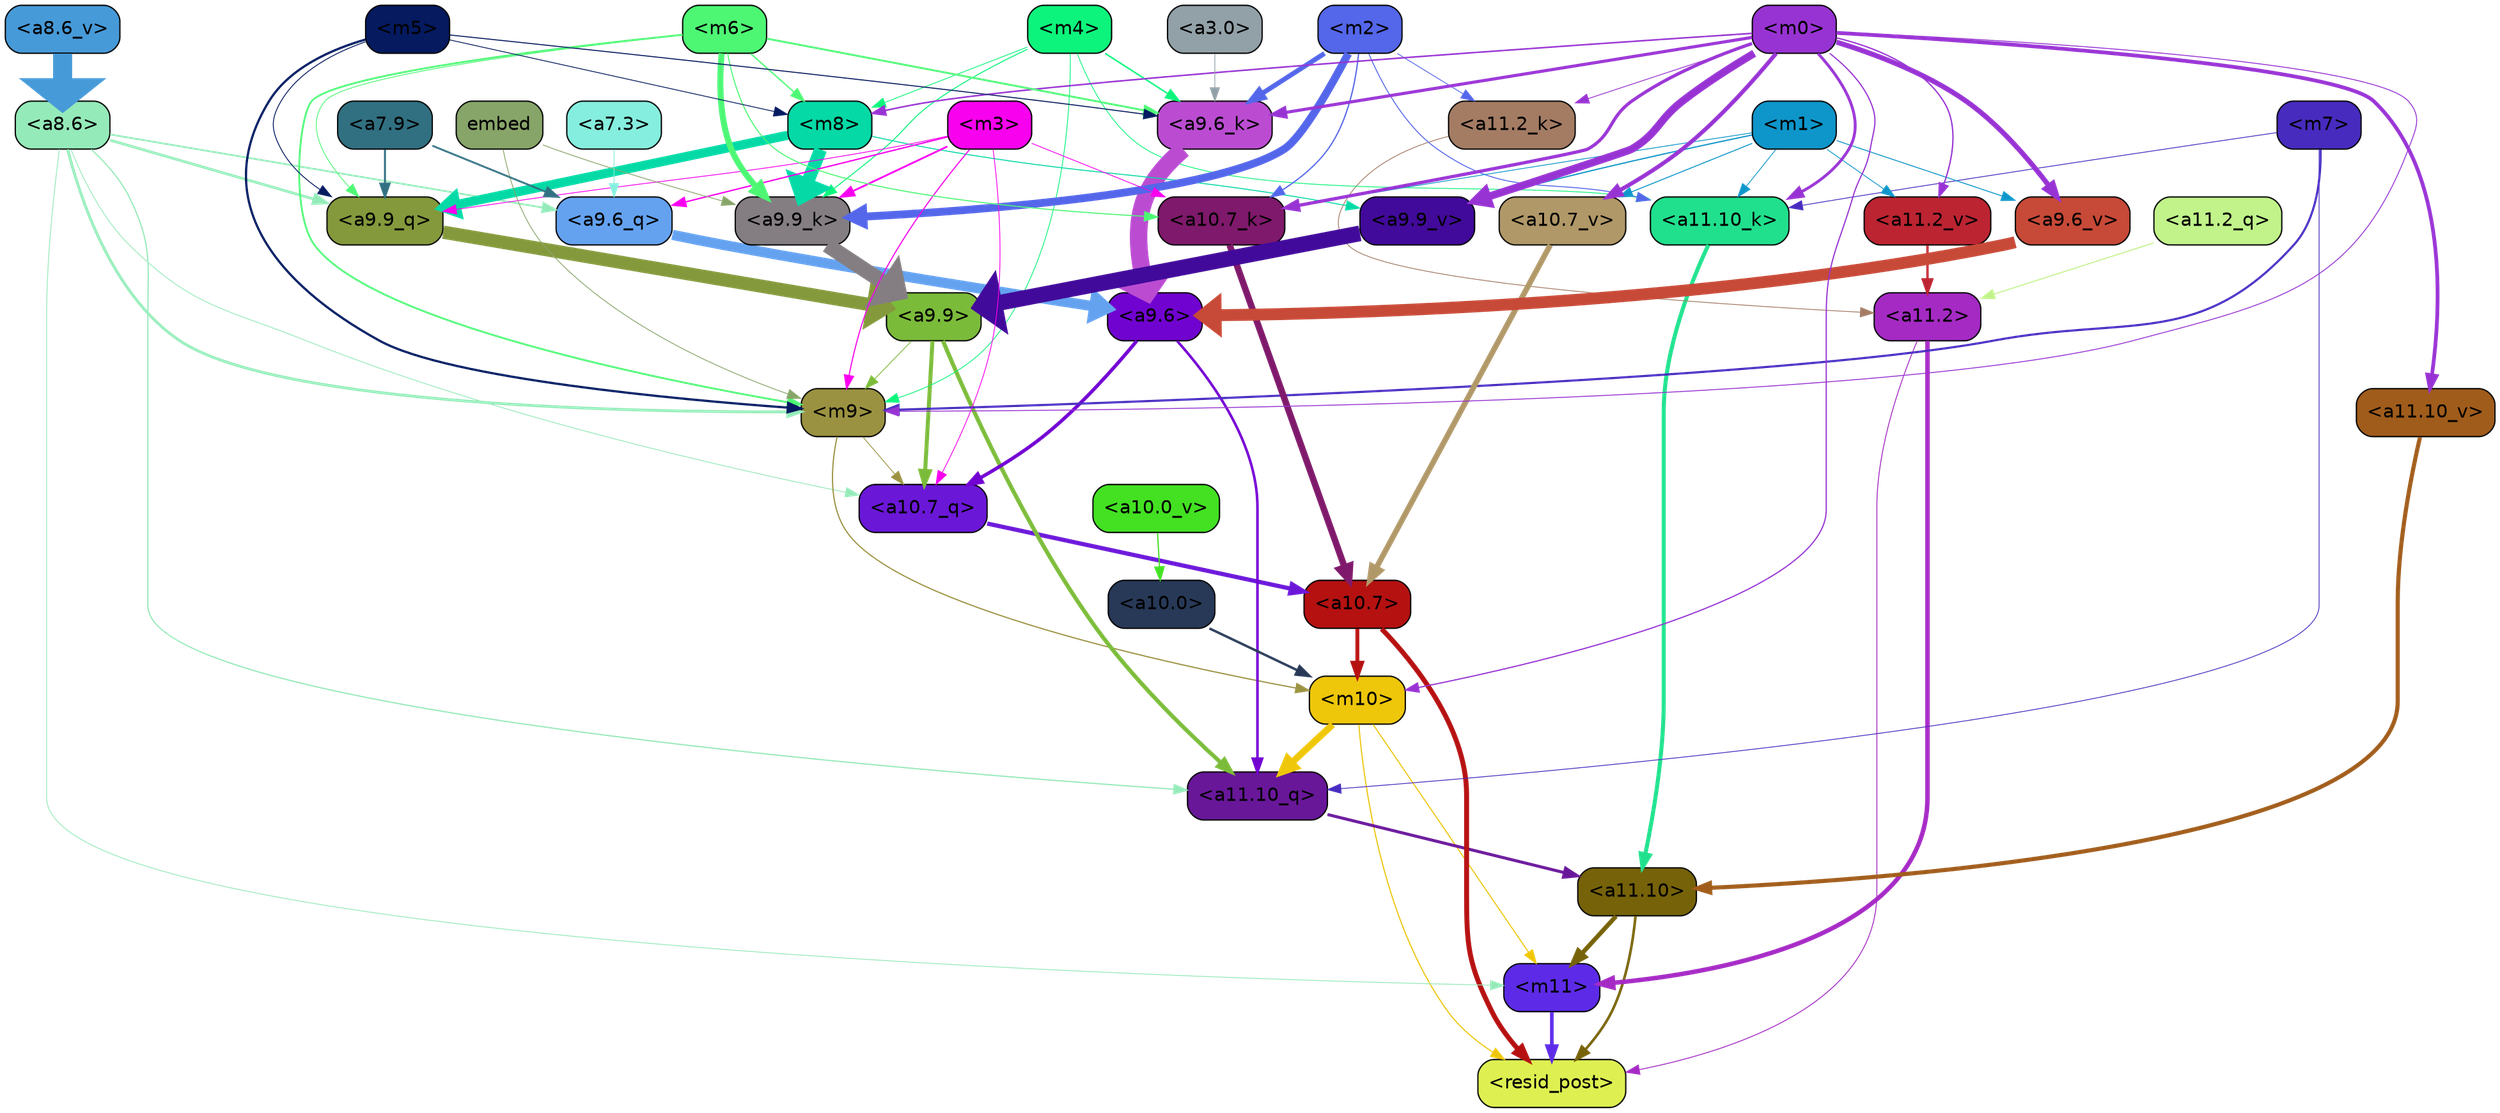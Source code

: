 strict digraph "" {
	graph [bgcolor=transparent,
		layout=dot,
		overlap=false,
		splines=true
	];
	"<m11>"	[color=black,
		fillcolor="#5d2be7",
		fontname=Helvetica,
		shape=box,
		style="filled, rounded"];
	"<resid_post>"	[color=black,
		fillcolor="#def051",
		fontname=Helvetica,
		shape=box,
		style="filled, rounded"];
	"<m11>" -> "<resid_post>"	[color="#5d2be7",
		penwidth=2.702841281890869];
	"<a11.10>"	[color=black,
		fillcolor="#766209",
		fontname=Helvetica,
		shape=box,
		style="filled, rounded"];
	"<a11.10>" -> "<m11>"	[color="#766209",
		penwidth=3.3565988540649414];
	"<a11.10>" -> "<resid_post>"	[color="#766209",
		penwidth=1.9347846508026123];
	"<a11.2>"	[color=black,
		fillcolor="#a52ac4",
		fontname=Helvetica,
		shape=box,
		style="filled, rounded"];
	"<a11.2>" -> "<m11>"	[color="#a52ac4",
		penwidth=3.357710838317871];
	"<a11.2>" -> "<resid_post>"	[color="#a52ac4",
		penwidth=0.6756799221038818];
	"<m10>"	[color=black,
		fillcolor="#eec60a",
		fontname=Helvetica,
		shape=box,
		style="filled, rounded"];
	"<m10>" -> "<m11>"	[color="#eec60a",
		penwidth=0.7995781898498535];
	"<m10>" -> "<resid_post>"	[color="#eec60a",
		penwidth=0.84842848777771];
	"<a11.10_q>"	[color=black,
		fillcolor="#681799",
		fontname=Helvetica,
		shape=box,
		style="filled, rounded"];
	"<m10>" -> "<a11.10_q>"	[color="#eec60a",
		penwidth=5.131217956542969];
	"<a10.7>"	[color=black,
		fillcolor="#b51111",
		fontname=Helvetica,
		shape=box,
		style="filled, rounded"];
	"<a10.7>" -> "<resid_post>"	[color="#b51111",
		penwidth=3.701959013938904];
	"<a10.7>" -> "<m10>"	[color="#b51111",
		penwidth=2.9233598709106445];
	"<a8.6>"	[color=black,
		fillcolor="#95eab9",
		fontname=Helvetica,
		shape=box,
		style="filled, rounded"];
	"<a8.6>" -> "<m11>"	[color="#95eab9",
		penwidth=0.6];
	"<a8.6>" -> "<a11.10_q>"	[color="#95eab9",
		penwidth=0.8920164108276367];
	"<m9>"	[color=black,
		fillcolor="#9b9241",
		fontname=Helvetica,
		shape=box,
		style="filled, rounded"];
	"<a8.6>" -> "<m9>"	[color="#95eab9",
		penwidth=2.0895538330078125];
	"<a10.7_q>"	[color=black,
		fillcolor="#6b17d8",
		fontname=Helvetica,
		shape=box,
		style="filled, rounded"];
	"<a8.6>" -> "<a10.7_q>"	[color="#95eab9",
		penwidth=0.6];
	"<a9.9_q>"	[color=black,
		fillcolor="#84993c",
		fontname=Helvetica,
		shape=box,
		style="filled, rounded"];
	"<a8.6>" -> "<a9.9_q>"	[color="#95eab9",
		penwidth=1.9669651985168457];
	"<a9.6_q>"	[color=black,
		fillcolor="#64a2f0",
		fontname=Helvetica,
		shape=box,
		style="filled, rounded"];
	"<a8.6>" -> "<a9.6_q>"	[color="#95eab9",
		penwidth=1.2784099578857422];
	"<a11.10_q>" -> "<a11.10>"	[color="#681799",
		penwidth=2.230653762817383];
	"<a11.2_q>"	[color=black,
		fillcolor="#c1f38a",
		fontname=Helvetica,
		shape=box,
		style="filled, rounded"];
	"<a11.2_q>" -> "<a11.2>"	[color="#c1f38a",
		penwidth=0.7805061340332031];
	"<a11.10_k>"	[color=black,
		fillcolor="#20e08d",
		fontname=Helvetica,
		shape=box,
		style="filled, rounded"];
	"<a11.10_k>" -> "<a11.10>"	[color="#20e08d",
		penwidth=3.010073661804199];
	"<a11.2_k>"	[color=black,
		fillcolor="#a47c64",
		fontname=Helvetica,
		shape=box,
		style="filled, rounded"];
	"<a11.2_k>" -> "<a11.2>"	[color="#a47c64",
		penwidth=0.6];
	"<a11.10_v>"	[color=black,
		fillcolor="#a05c1b",
		fontname=Helvetica,
		shape=box,
		style="filled, rounded"];
	"<a11.10_v>" -> "<a11.10>"	[color="#a05c1b",
		penwidth=3.0961761474609375];
	"<a11.2_v>"	[color=black,
		fillcolor="#bc2432",
		fontname=Helvetica,
		shape=box,
		style="filled, rounded"];
	"<a11.2_v>" -> "<a11.2>"	[color="#bc2432",
		penwidth=1.7951231002807617];
	"<a9.9>"	[color=black,
		fillcolor="#7bbb3a",
		fontname=Helvetica,
		shape=box,
		style="filled, rounded"];
	"<a9.9>" -> "<a11.10_q>"	[color="#7bbb3a",
		penwidth=3.086172103881836];
	"<a9.9>" -> "<m9>"	[color="#7bbb3a",
		penwidth=0.6];
	"<a9.9>" -> "<a10.7_q>"	[color="#7bbb3a",
		penwidth=2.9829912185668945];
	"<a9.6>"	[color=black,
		fillcolor="#7103d0",
		fontname=Helvetica,
		shape=box,
		style="filled, rounded"];
	"<a9.6>" -> "<a11.10_q>"	[color="#7103d0",
		penwidth=1.9188203811645508];
	"<a9.6>" -> "<a10.7_q>"	[color="#7103d0",
		penwidth=2.6223926544189453];
	"<m7>"	[color=black,
		fillcolor="#472bbf",
		fontname=Helvetica,
		shape=box,
		style="filled, rounded"];
	"<m7>" -> "<a11.10_q>"	[color="#472bbf",
		penwidth=0.6];
	"<m7>" -> "<a11.10_k>"	[color="#472bbf",
		penwidth=0.6];
	"<m7>" -> "<m9>"	[color="#472bbf",
		penwidth=1.602376937866211];
	"<m4>"	[color=black,
		fillcolor="#0df47c",
		fontname=Helvetica,
		shape=box,
		style="filled, rounded"];
	"<m4>" -> "<a11.10_k>"	[color="#0df47c",
		penwidth=0.6];
	"<m4>" -> "<m9>"	[color="#0df47c",
		penwidth=0.6];
	"<a9.9_k>"	[color=black,
		fillcolor="#847e82",
		fontname=Helvetica,
		shape=box,
		style="filled, rounded"];
	"<m4>" -> "<a9.9_k>"	[color="#0df47c",
		penwidth=0.7440586090087891];
	"<a9.6_k>"	[color=black,
		fillcolor="#bb4cd2",
		fontname=Helvetica,
		shape=box,
		style="filled, rounded"];
	"<m4>" -> "<a9.6_k>"	[color="#0df47c",
		penwidth=1.1381549835205078];
	"<m8>"	[color=black,
		fillcolor="#05d9a6",
		fontname=Helvetica,
		shape=box,
		style="filled, rounded"];
	"<m4>" -> "<m8>"	[color="#0df47c",
		penwidth=0.6];
	"<m2>"	[color=black,
		fillcolor="#5466e9",
		fontname=Helvetica,
		shape=box,
		style="filled, rounded"];
	"<m2>" -> "<a11.10_k>"	[color="#5466e9",
		penwidth=0.7053709030151367];
	"<m2>" -> "<a11.2_k>"	[color="#5466e9",
		penwidth=0.6];
	"<a10.7_k>"	[color=black,
		fillcolor="#7f196b",
		fontname=Helvetica,
		shape=box,
		style="filled, rounded"];
	"<m2>" -> "<a10.7_k>"	[color="#5466e9",
		penwidth=0.9458351135253906];
	"<m2>" -> "<a9.9_k>"	[color="#5466e9",
		penwidth=5.899354457855225];
	"<m2>" -> "<a9.6_k>"	[color="#5466e9",
		penwidth=3.641721725463867];
	"<m1>"	[color=black,
		fillcolor="#0e96ca",
		fontname=Helvetica,
		shape=box,
		style="filled, rounded"];
	"<m1>" -> "<a11.10_k>"	[color="#0e96ca",
		penwidth=0.6];
	"<m1>" -> "<a11.2_v>"	[color="#0e96ca",
		penwidth=0.6];
	"<m1>" -> "<a10.7_k>"	[color="#0e96ca",
		penwidth=0.6];
	"<a10.7_v>"	[color=black,
		fillcolor="#b19868",
		fontname=Helvetica,
		shape=box,
		style="filled, rounded"];
	"<m1>" -> "<a10.7_v>"	[color="#0e96ca",
		penwidth=0.7276821136474609];
	"<a9.9_v>"	[color=black,
		fillcolor="#410a9a",
		fontname=Helvetica,
		shape=box,
		style="filled, rounded"];
	"<m1>" -> "<a9.9_v>"	[color="#0e96ca",
		penwidth=0.9372577667236328];
	"<a9.6_v>"	[color=black,
		fillcolor="#c74937",
		fontname=Helvetica,
		shape=box,
		style="filled, rounded"];
	"<m1>" -> "<a9.6_v>"	[color="#0e96ca",
		penwidth=0.6895580291748047];
	"<m0>"	[color=black,
		fillcolor="#9833d3",
		fontname=Helvetica,
		shape=box,
		style="filled, rounded"];
	"<m0>" -> "<m10>"	[color="#9833d3",
		penwidth=0.9029474258422852];
	"<m0>" -> "<a11.10_k>"	[color="#9833d3",
		penwidth=2.144052505493164];
	"<m0>" -> "<a11.2_k>"	[color="#9833d3",
		penwidth=0.6134786605834961];
	"<m0>" -> "<a11.10_v>"	[color="#9833d3",
		penwidth=2.813839912414551];
	"<m0>" -> "<a11.2_v>"	[color="#9833d3",
		penwidth=0.9900531768798828];
	"<m0>" -> "<m9>"	[color="#9833d3",
		penwidth=0.6837482452392578];
	"<m0>" -> "<a10.7_k>"	[color="#9833d3",
		penwidth=2.4311294555664062];
	"<m0>" -> "<a10.7_v>"	[color="#9833d3",
		penwidth=3.061185836791992];
	"<m0>" -> "<a9.6_k>"	[color="#9833d3",
		penwidth=2.3033218383789062];
	"<m0>" -> "<a9.9_v>"	[color="#9833d3",
		penwidth=5.749459266662598];
	"<m0>" -> "<a9.6_v>"	[color="#9833d3",
		penwidth=3.8124656677246094];
	"<m0>" -> "<m8>"	[color="#9833d3",
		penwidth=1.1439266204833984];
	"<a10.0>"	[color=black,
		fillcolor="#273957",
		fontname=Helvetica,
		shape=box,
		style="filled, rounded"];
	"<a10.0>" -> "<m10>"	[color="#273957",
		penwidth=1.7953290939331055];
	"<m9>" -> "<m10>"	[color="#9b9241",
		penwidth=0.8976783752441406];
	"<m9>" -> "<a10.7_q>"	[color="#9b9241",
		penwidth=0.6];
	"<a10.7_q>" -> "<a10.7>"	[color="#6b17d8",
		penwidth=3.1667375564575195];
	"<a10.7_k>" -> "<a10.7>"	[color="#7f196b",
		penwidth=4.86921501159668];
	"<a10.7_v>" -> "<a10.7>"	[color="#b19868",
		penwidth=4.189113616943359];
	"<a10.0_v>"	[color=black,
		fillcolor="#43e122",
		fontname=Helvetica,
		shape=box,
		style="filled, rounded"];
	"<a10.0_v>" -> "<a10.0>"	[color="#43e122",
		penwidth=0.9297943115234375];
	"<m3>"	[color=black,
		fillcolor="#f801ee",
		fontname=Helvetica,
		shape=box,
		style="filled, rounded"];
	"<m3>" -> "<m9>"	[color="#f801ee",
		penwidth=0.8340511322021484];
	"<m3>" -> "<a10.7_q>"	[color="#f801ee",
		penwidth=0.6];
	"<m3>" -> "<a10.7_k>"	[color="#f801ee",
		penwidth=0.6];
	"<m3>" -> "<a9.9_q>"	[color="#f801ee",
		penwidth=0.6];
	"<m3>" -> "<a9.6_q>"	[color="#f801ee",
		penwidth=1.023146629333496];
	"<m3>" -> "<a9.9_k>"	[color="#f801ee",
		penwidth=1.3686113357543945];
	"<m6>"	[color=black,
		fillcolor="#4df774",
		fontname=Helvetica,
		shape=box,
		style="filled, rounded"];
	"<m6>" -> "<m9>"	[color="#4df774",
		penwidth=1.3627052307128906];
	"<m6>" -> "<a10.7_k>"	[color="#4df774",
		penwidth=0.7860317230224609];
	"<m6>" -> "<a9.9_q>"	[color="#4df774",
		penwidth=0.6];
	"<m6>" -> "<a9.9_k>"	[color="#4df774",
		penwidth=4.531258583068848];
	"<m6>" -> "<a9.6_k>"	[color="#4df774",
		penwidth=1.4181280136108398];
	"<m6>" -> "<m8>"	[color="#4df774",
		penwidth=1.0155630111694336];
	"<m5>"	[color=black,
		fillcolor="#051a5f",
		fontname=Helvetica,
		shape=box,
		style="filled, rounded"];
	"<m5>" -> "<m9>"	[color="#051a5f",
		penwidth=1.681243896484375];
	"<m5>" -> "<a9.9_q>"	[color="#051a5f",
		penwidth=0.6613569259643555];
	"<m5>" -> "<a9.6_k>"	[color="#051a5f",
		penwidth=0.758631706237793];
	"<m5>" -> "<m8>"	[color="#051a5f",
		penwidth=0.6134414672851562];
	embed	[color=black,
		fillcolor="#87a569",
		fontname=Helvetica,
		shape=box,
		style="filled, rounded"];
	embed -> "<m9>"	[color="#87a569",
		penwidth=0.6];
	embed -> "<a9.9_k>"	[color="#87a569",
		penwidth=0.6];
	"<a9.9_q>" -> "<a9.9>"	[color="#84993c",
		penwidth=9.939762115478516];
	"<a9.6_q>" -> "<a9.6>"	[color="#64a2f0",
		penwidth=7.661715507507324];
	"<a9.9_k>" -> "<a9.9>"	[color="#847e82",
		penwidth=11.399191856384277];
	"<a9.6_k>" -> "<a9.6>"	[color="#bb4cd2",
		penwidth=13.081165313720703];
	"<a9.9_v>" -> "<a9.9>"	[color="#410a9a",
		penwidth=11.790493965148926];
	"<a9.6_v>" -> "<a9.6>"	[color="#c74937",
		penwidth=8.907938003540039];
	"<m8>" -> "<a9.9_q>"	[color="#05d9a6",
		penwidth=6.900845050811768];
	"<m8>" -> "<a9.9_k>"	[color="#05d9a6",
		penwidth=9.720273971557617];
	"<m8>" -> "<a9.9_v>"	[color="#05d9a6",
		penwidth=0.7325820922851562];
	"<a7.9>"	[color=black,
		fillcolor="#317081",
		fontname=Helvetica,
		shape=box,
		style="filled, rounded"];
	"<a7.9>" -> "<a9.9_q>"	[color="#317081",
		penwidth=1.4397644996643066];
	"<a7.9>" -> "<a9.6_q>"	[color="#317081",
		penwidth=1.3931035995483398];
	"<a7.3>"	[color=black,
		fillcolor="#86eede",
		fontname=Helvetica,
		shape=box,
		style="filled, rounded"];
	"<a7.3>" -> "<a9.6_q>"	[color="#86eede",
		penwidth=0.6];
	"<a3.0>"	[color=black,
		fillcolor="#92a0a7",
		fontname=Helvetica,
		shape=box,
		style="filled, rounded"];
	"<a3.0>" -> "<a9.6_k>"	[color="#92a0a7",
		penwidth=0.6];
	"<a8.6_v>"	[color=black,
		fillcolor="#479ad8",
		fontname=Helvetica,
		shape=box,
		style="filled, rounded"];
	"<a8.6_v>" -> "<a8.6>"	[color="#479ad8",
		penwidth=14.296124935150146];
}
